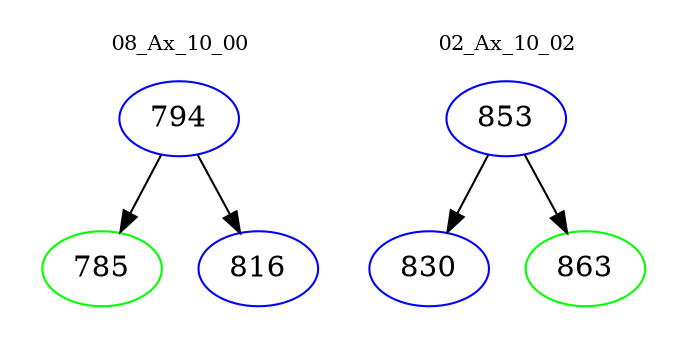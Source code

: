digraph{
subgraph cluster_0 {
color = white
label = "08_Ax_10_00";
fontsize=10;
T0_794 [label="794", color="blue"]
T0_794 -> T0_785 [color="black"]
T0_785 [label="785", color="green"]
T0_794 -> T0_816 [color="black"]
T0_816 [label="816", color="blue"]
}
subgraph cluster_1 {
color = white
label = "02_Ax_10_02";
fontsize=10;
T1_853 [label="853", color="blue"]
T1_853 -> T1_830 [color="black"]
T1_830 [label="830", color="blue"]
T1_853 -> T1_863 [color="black"]
T1_863 [label="863", color="green"]
}
}

